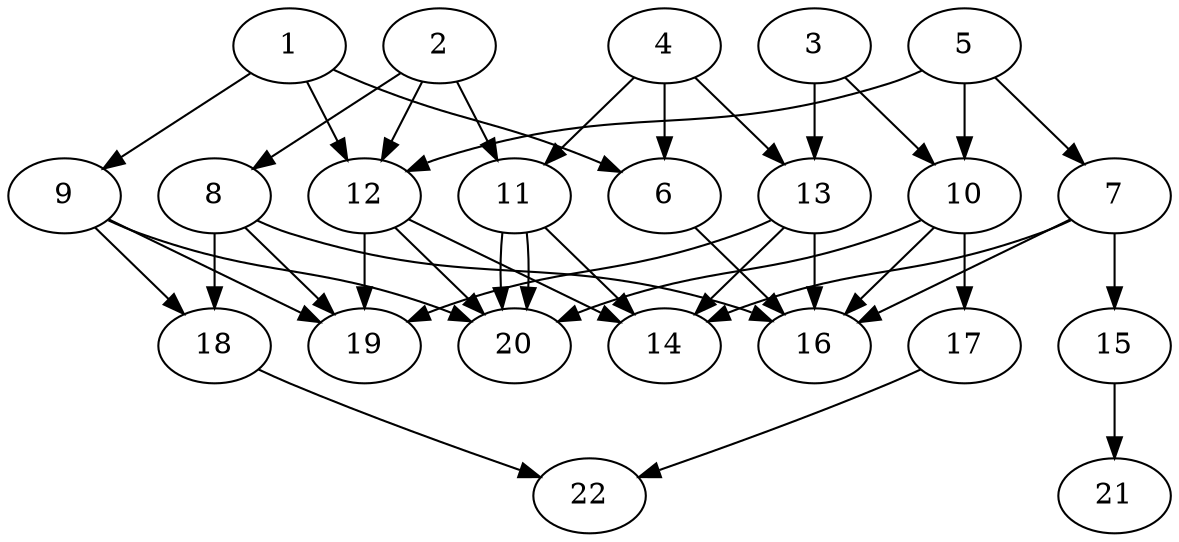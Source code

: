 // DAG (tier=2-normal, mode=compute, n=22, ccr=0.388, fat=0.678, density=0.573, regular=0.454, jump=0.116, mindata=524288, maxdata=8388608)
// DAG automatically generated by daggen at Sun Aug 24 16:33:33 2025
// /home/ermia/Project/Environments/daggen/bin/daggen --dot --ccr 0.388 --fat 0.678 --regular 0.454 --density 0.573 --jump 0.116 --mindata 524288 --maxdata 8388608 -n 22 
digraph G {
  1 [size="2625174316622880", alpha="0.03", expect_size="1312587158311440"]
  1 -> 6 [size ="84189948936192"]
  1 -> 9 [size ="84189948936192"]
  1 -> 12 [size ="84189948936192"]
  2 [size="165902096767914082304", alpha="0.03", expect_size="82951048383957041152"]
  2 -> 8 [size ="241541209653248"]
  2 -> 11 [size ="241541209653248"]
  2 -> 12 [size ="241541209653248"]
  3 [size="139851375945413820416", alpha="0.05", expect_size="69925687972706910208"]
  3 -> 10 [size ="215543277682688"]
  3 -> 13 [size ="215543277682688"]
  4 [size="3198414232331314", alpha="0.06", expect_size="1599207116165657"]
  4 -> 6 [size ="345855940886528"]
  4 -> 11 [size ="345855940886528"]
  4 -> 13 [size ="345855940886528"]
  5 [size="3159646095999500288", alpha="0.01", expect_size="1579823047999750144"]
  5 -> 7 [size ="17225914253312"]
  5 -> 10 [size ="17225914253312"]
  5 -> 12 [size ="17225914253312"]
  6 [size="736725369599557632", alpha="0.18", expect_size="368362684799778816"]
  6 -> 16 [size ="6525699489792"]
  7 [size="496298446297010368", alpha="0.17", expect_size="248149223148505184"]
  7 -> 14 [size ="260723179520000"]
  7 -> 15 [size ="260723179520000"]
  7 -> 16 [size ="260723179520000"]
  8 [size="329653259174624", alpha="0.10", expect_size="164826629587312"]
  8 -> 16 [size ="20624432955392"]
  8 -> 18 [size ="20624432955392"]
  8 -> 19 [size ="20624432955392"]
  9 [size="130057212101571120", alpha="0.04", expect_size="65028606050785560"]
  9 -> 18 [size ="192147743571968"]
  9 -> 19 [size ="192147743571968"]
  9 -> 20 [size ="192147743571968"]
  10 [size="349370623047917109248", alpha="0.08", expect_size="174685311523958554624"]
  10 -> 16 [size ="396838905577472"]
  10 -> 17 [size ="396838905577472"]
  10 -> 20 [size ="396838905577472"]
  11 [size="1066342925202675", alpha="0.03", expect_size="533171462601337"]
  11 -> 14 [size ="107511755571200"]
  11 -> 20 [size ="107511755571200"]
  11 -> 20 [size ="107511755571200"]
  12 [size="909019666305777664", alpha="0.04", expect_size="454509833152888832"]
  12 -> 14 [size ="7507099516928"]
  12 -> 19 [size ="7507099516928"]
  12 -> 20 [size ="7507099516928"]
  13 [size="1678117649850662", alpha="0.05", expect_size="839058824925331"]
  13 -> 14 [size ="42015551127552"]
  13 -> 16 [size ="42015551127552"]
  13 -> 19 [size ="42015551127552"]
  14 [size="13432770469026854", alpha="0.07", expect_size="6716385234513427"]
  15 [size="33592712990895898624", alpha="0.10", expect_size="16796356495447949312"]
  15 -> 21 [size ="83288819499008"]
  16 [size="540734641833334800384", alpha="0.11", expect_size="270367320916667400192"]
  17 [size="22833689221518908", alpha="0.16", expect_size="11416844610759454"]
  17 -> 22 [size ="551464271347712"]
  18 [size="78292017564913184", alpha="0.18", expect_size="39146008782456592"]
  18 -> 22 [size ="168588279283712"]
  19 [size="25123410460299204", alpha="0.03", expect_size="12561705230149602"]
  20 [size="1273136323944430", alpha="0.08", expect_size="636568161972215"]
  21 [size="26839768585305304", alpha="0.16", expect_size="13419884292652652"]
  22 [size="123475074143993120", alpha="0.12", expect_size="61737537071996560"]
}